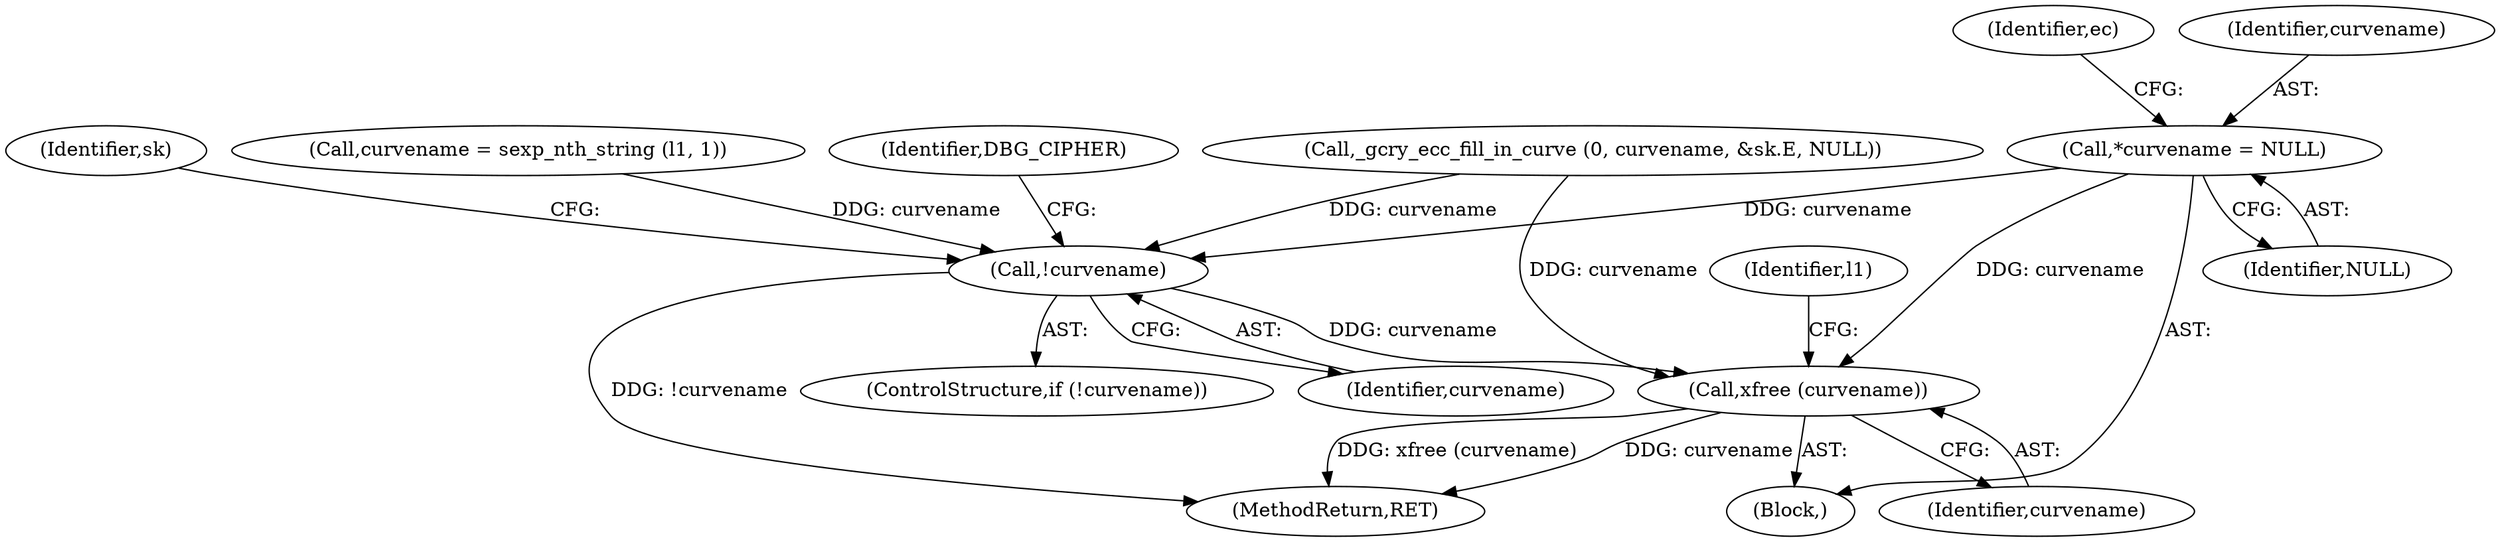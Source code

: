 digraph "0_gnupg_da780c8183cccc8f533c8ace8211ac2cb2bdee7b@pointer" {
"1000130" [label="(Call,*curvename = NULL)"];
"1000330" [label="(Call,!curvename)"];
"1000727" [label="(Call,xfree (curvename))"];
"1000135" [label="(Identifier,ec)"];
"1000336" [label="(Identifier,sk)"];
"1000744" [label="(MethodReturn,RET)"];
"1000728" [label="(Identifier,curvename)"];
"1000308" [label="(Call,curvename = sexp_nth_string (l1, 1))"];
"1000727" [label="(Call,xfree (curvename))"];
"1000730" [label="(Identifier,l1)"];
"1000130" [label="(Call,*curvename = NULL)"];
"1000363" [label="(Identifier,DBG_CIPHER)"];
"1000330" [label="(Call,!curvename)"];
"1000132" [label="(Identifier,NULL)"];
"1000329" [label="(ControlStructure,if (!curvename))"];
"1000331" [label="(Identifier,curvename)"];
"1000318" [label="(Call,_gcry_ecc_fill_in_curve (0, curvename, &sk.E, NULL))"];
"1000112" [label="(Block,)"];
"1000131" [label="(Identifier,curvename)"];
"1000130" -> "1000112"  [label="AST: "];
"1000130" -> "1000132"  [label="CFG: "];
"1000131" -> "1000130"  [label="AST: "];
"1000132" -> "1000130"  [label="AST: "];
"1000135" -> "1000130"  [label="CFG: "];
"1000130" -> "1000330"  [label="DDG: curvename"];
"1000130" -> "1000727"  [label="DDG: curvename"];
"1000330" -> "1000329"  [label="AST: "];
"1000330" -> "1000331"  [label="CFG: "];
"1000331" -> "1000330"  [label="AST: "];
"1000336" -> "1000330"  [label="CFG: "];
"1000363" -> "1000330"  [label="CFG: "];
"1000330" -> "1000744"  [label="DDG: !curvename"];
"1000308" -> "1000330"  [label="DDG: curvename"];
"1000318" -> "1000330"  [label="DDG: curvename"];
"1000330" -> "1000727"  [label="DDG: curvename"];
"1000727" -> "1000112"  [label="AST: "];
"1000727" -> "1000728"  [label="CFG: "];
"1000728" -> "1000727"  [label="AST: "];
"1000730" -> "1000727"  [label="CFG: "];
"1000727" -> "1000744"  [label="DDG: xfree (curvename)"];
"1000727" -> "1000744"  [label="DDG: curvename"];
"1000318" -> "1000727"  [label="DDG: curvename"];
}
